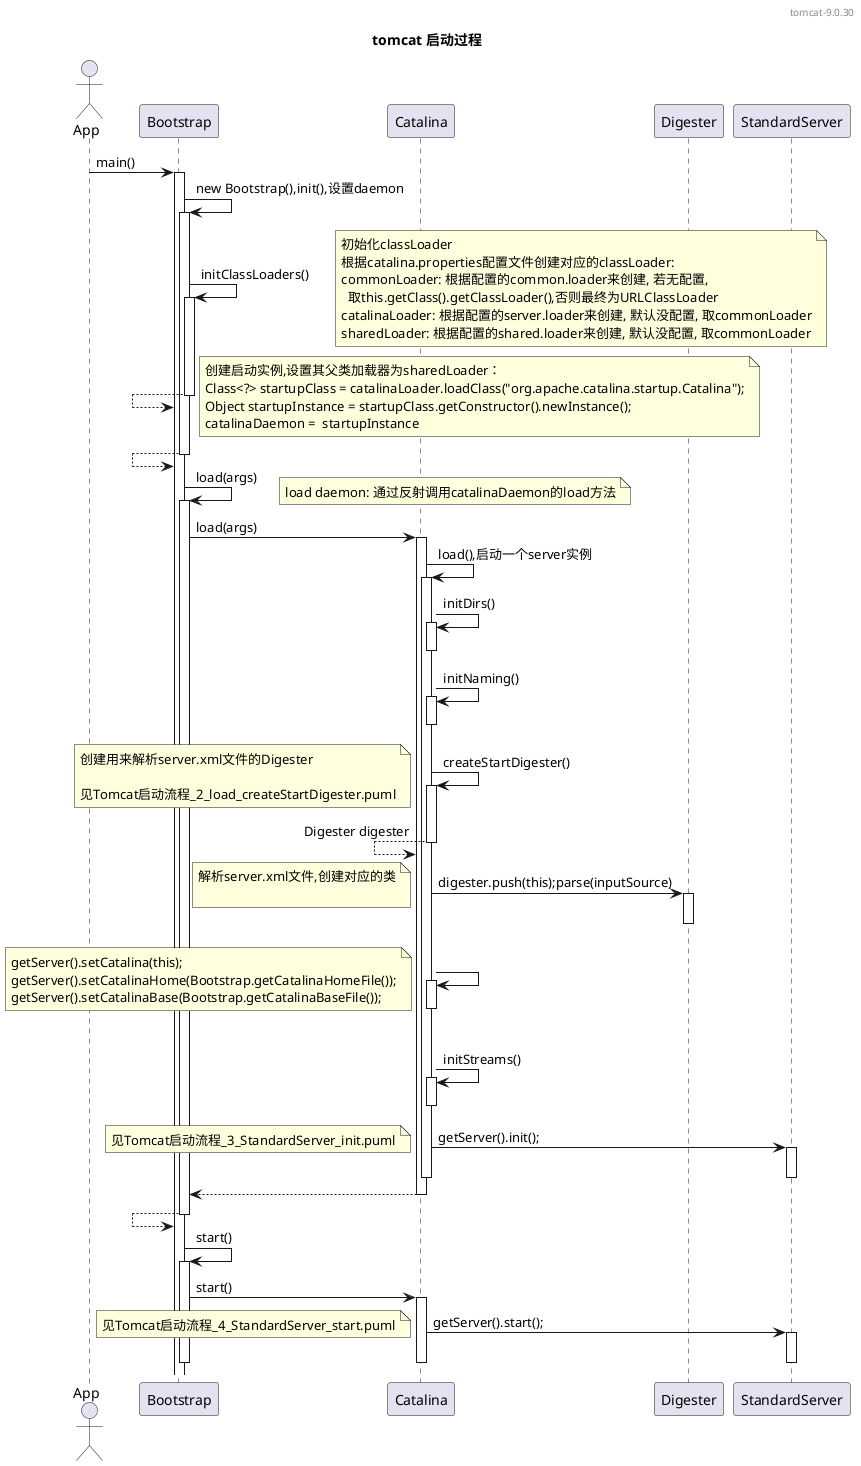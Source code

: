 @startuml

header tomcat-9.0.30

title tomcat 启动过程

actor App
App -> Bootstrap++: main()
  Bootstrap -> Bootstrap++: new Bootstrap(),init(),设置daemon
    Bootstrap -> Bootstrap++: initClassLoaders()
    note right
    初始化classLoader
    根据catalina.properties配置文件创建对应的classLoader:
    commonLoader: 根据配置的common.loader来创建, 若无配置,
      取this.getClass().getClassLoader(),否则最终为URLClassLoader
    catalinaLoader: 根据配置的server.loader来创建, 默认没配置, 取commonLoader
    sharedLoader: 根据配置的shared.loader来创建, 默认没配置, 取commonLoader
    end note
    Bootstrap <-- Bootstrap--

  note right
  创建启动实例,设置其父类加载器为sharedLoader：
  Class<?> startupClass = catalinaLoader.loadClass("org.apache.catalina.startup.Catalina");
  Object startupInstance = startupClass.getConstructor().newInstance();
  catalinaDaemon =  startupInstance
  end note
  Bootstrap <-- Bootstrap--

    Bootstrap -> Bootstrap++: load(args)
        note right
        load daemon: 通过反射调用catalinaDaemon的load方法
        end note

        Bootstrap -> Catalina++: load(args)
            Catalina -> Catalina++: load(),启动一个server实例
                Catalina -> Catalina++: initDirs()
                deactivate Catalina

                Catalina -> Catalina++: initNaming()
                deactivate Catalina

                Catalina -> Catalina++:  createStartDigester()
                    note left
                    创建用来解析server.xml文件的Digester

                    见Tomcat启动流程_2_load_createStartDigester.puml
                    end note
                Catalina <-- Catalina--:  Digester digester

                Catalina -> Digester++: digester.push(this);parse(inputSource)
                    note left
                    解析server.xml文件,创建对应的类

                    end note
                deactivate Digester

                Catalina -> Catalina++
                    note left
                    getServer().setCatalina(this);
                    getServer().setCatalinaHome(Bootstrap.getCatalinaHomeFile());
                    getServer().setCatalinaBase(Bootstrap.getCatalinaBaseFile());
                    end note
                deactivate Catalina

                Catalina -> Catalina++: initStreams()
                deactivate Catalina

                Catalina -> StandardServer++: getServer().init();
                    note left
                    见Tomcat启动流程_3_StandardServer_init.puml
                    end note
                deactivate StandardServer
            deactivate Catalina
        Bootstrap <-- Catalina--
    Bootstrap <-- Bootstrap--

    Bootstrap -> Bootstrap++: start()
        Bootstrap -> Catalina++: start()
            Catalina -> StandardServer++: getServer().start();
                note left
                见Tomcat启动流程_4_StandardServer_start.puml
                end note
            deactivate StandardServer
        deactivate Catalina
    deactivate Bootstrap
@enduml